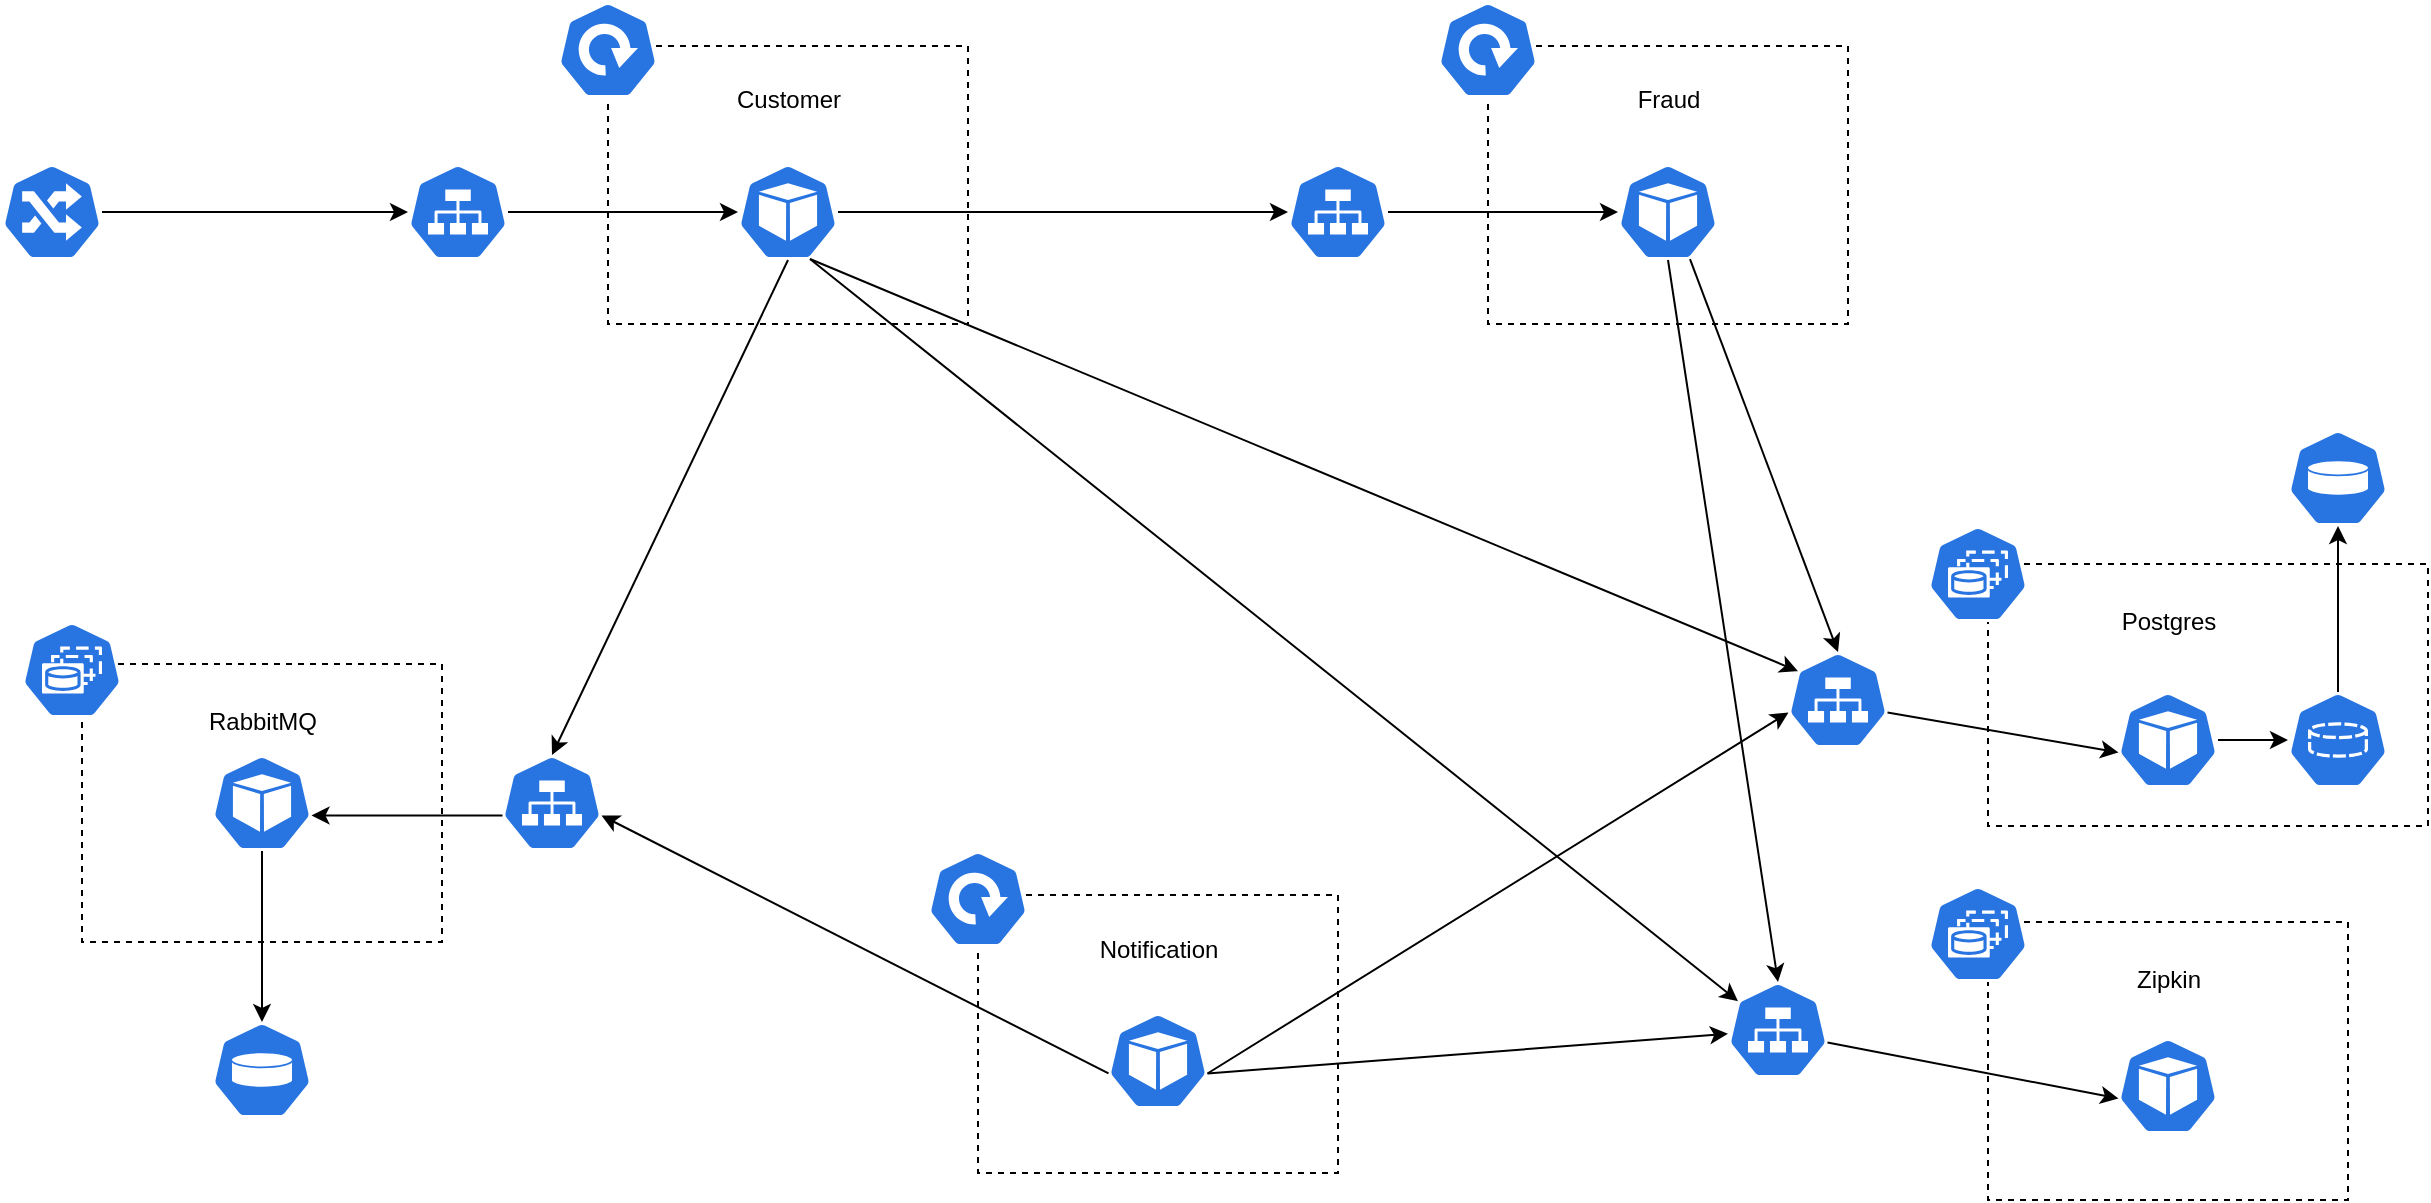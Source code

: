 <mxfile version="20.8.20" type="github">
  <diagram id="44d4Uxd3VFlmBvp8XSln" name="페이지-1">
    <mxGraphModel dx="1194" dy="-396" grid="1" gridSize="10" guides="1" tooltips="1" connect="1" arrows="1" fold="1" page="1" pageScale="1" pageWidth="827" pageHeight="1169" math="0" shadow="0">
      <root>
        <mxCell id="0" />
        <mxCell id="1" parent="0" />
        <mxCell id="7wl6mXjxthsMlMUcTQdT-50" value="" style="edgeStyle=orthogonalEdgeStyle;rounded=0;orthogonalLoop=1;jettySize=auto;html=1;" parent="1" source="7wl6mXjxthsMlMUcTQdT-1" target="7wl6mXjxthsMlMUcTQdT-27" edge="1">
          <mxGeometry relative="1" as="geometry" />
        </mxCell>
        <mxCell id="7wl6mXjxthsMlMUcTQdT-1" value="" style="sketch=0;html=1;dashed=0;whitespace=wrap;fillColor=#2875E2;strokeColor=#ffffff;points=[[0.005,0.63,0],[0.1,0.2,0],[0.9,0.2,0],[0.5,0,0],[0.995,0.63,0],[0.72,0.99,0],[0.5,1,0],[0.28,0.99,0]];shape=mxgraph.kubernetes.icon;prIcon=ing" parent="1" vertex="1">
          <mxGeometry x="150" y="1411" width="50" height="48" as="geometry" />
        </mxCell>
        <mxCell id="7wl6mXjxthsMlMUcTQdT-6" value="" style="sketch=0;html=1;dashed=0;whitespace=wrap;fillColor=#2875E2;strokeColor=#ffffff;points=[[0.005,0.63,0],[0.1,0.2,0],[0.9,0.2,0],[0.5,0,0],[0.995,0.63,0],[0.72,0.99,0],[0.5,1,0],[0.28,0.99,0]];shape=mxgraph.kubernetes.icon;prIcon=pv" parent="1" vertex="1">
          <mxGeometry x="255" y="1840" width="50" height="48" as="geometry" />
        </mxCell>
        <mxCell id="7wl6mXjxthsMlMUcTQdT-25" value="" style="group" parent="1" vertex="1" connectable="0">
          <mxGeometry x="353" y="1330" width="280" height="161" as="geometry" />
        </mxCell>
        <mxCell id="7wl6mXjxthsMlMUcTQdT-26" value="" style="rounded=0;whiteSpace=wrap;html=1;fillColor=none;dashed=1;" parent="7wl6mXjxthsMlMUcTQdT-25" vertex="1">
          <mxGeometry x="100" y="22" width="180" height="139" as="geometry" />
        </mxCell>
        <mxCell id="7wl6mXjxthsMlMUcTQdT-52" value="" style="edgeStyle=orthogonalEdgeStyle;rounded=0;orthogonalLoop=1;jettySize=auto;html=1;" parent="7wl6mXjxthsMlMUcTQdT-25" source="7wl6mXjxthsMlMUcTQdT-27" target="7wl6mXjxthsMlMUcTQdT-28" edge="1">
          <mxGeometry relative="1" as="geometry" />
        </mxCell>
        <mxCell id="7wl6mXjxthsMlMUcTQdT-27" value="" style="sketch=0;html=1;dashed=0;whitespace=wrap;fillColor=#2875E2;strokeColor=#ffffff;points=[[0.005,0.63,0],[0.1,0.2,0],[0.9,0.2,0],[0.5,0,0],[0.995,0.63,0],[0.72,0.99,0],[0.5,1,0],[0.28,0.99,0]];shape=mxgraph.kubernetes.icon;prIcon=svc" parent="7wl6mXjxthsMlMUcTQdT-25" vertex="1">
          <mxGeometry y="81" width="50" height="48" as="geometry" />
        </mxCell>
        <mxCell id="7wl6mXjxthsMlMUcTQdT-28" value="" style="sketch=0;html=1;dashed=0;whitespace=wrap;fillColor=#2875E2;strokeColor=#ffffff;points=[[0.005,0.63,0],[0.1,0.2,0],[0.9,0.2,0],[0.5,0,0],[0.995,0.63,0],[0.72,0.99,0],[0.5,1,0],[0.28,0.99,0]];shape=mxgraph.kubernetes.icon;prIcon=pod" parent="7wl6mXjxthsMlMUcTQdT-25" vertex="1">
          <mxGeometry x="165" y="81" width="50" height="48" as="geometry" />
        </mxCell>
        <mxCell id="7wl6mXjxthsMlMUcTQdT-29" value="" style="sketch=0;html=1;dashed=0;whitespace=wrap;fillColor=#2875E2;strokeColor=#ffffff;points=[[0.005,0.63,0],[0.1,0.2,0],[0.9,0.2,0],[0.5,0,0],[0.995,0.63,0],[0.72,0.99,0],[0.5,1,0],[0.28,0.99,0]];shape=mxgraph.kubernetes.icon;prIcon=deploy" parent="7wl6mXjxthsMlMUcTQdT-25" vertex="1">
          <mxGeometry x="75" width="50" height="48" as="geometry" />
        </mxCell>
        <mxCell id="7wl6mXjxthsMlMUcTQdT-30" value="Customer" style="text;html=1;align=center;verticalAlign=middle;resizable=0;points=[];autosize=1;strokeColor=none;fillColor=none;" parent="7wl6mXjxthsMlMUcTQdT-25" vertex="1">
          <mxGeometry x="150" y="34" width="80" height="30" as="geometry" />
        </mxCell>
        <mxCell id="7wl6mXjxthsMlMUcTQdT-31" value="" style="group" parent="1" vertex="1" connectable="0">
          <mxGeometry x="793" y="1330" width="280" height="161" as="geometry" />
        </mxCell>
        <mxCell id="7wl6mXjxthsMlMUcTQdT-32" value="" style="rounded=0;whiteSpace=wrap;html=1;fillColor=none;dashed=1;" parent="7wl6mXjxthsMlMUcTQdT-31" vertex="1">
          <mxGeometry x="100" y="22" width="180" height="139" as="geometry" />
        </mxCell>
        <mxCell id="7wl6mXjxthsMlMUcTQdT-53" value="" style="edgeStyle=orthogonalEdgeStyle;rounded=0;orthogonalLoop=1;jettySize=auto;html=1;" parent="7wl6mXjxthsMlMUcTQdT-31" source="7wl6mXjxthsMlMUcTQdT-33" target="7wl6mXjxthsMlMUcTQdT-34" edge="1">
          <mxGeometry relative="1" as="geometry" />
        </mxCell>
        <mxCell id="7wl6mXjxthsMlMUcTQdT-33" value="" style="sketch=0;html=1;dashed=0;whitespace=wrap;fillColor=#2875E2;strokeColor=#ffffff;points=[[0.005,0.63,0],[0.1,0.2,0],[0.9,0.2,0],[0.5,0,0],[0.995,0.63,0],[0.72,0.99,0],[0.5,1,0],[0.28,0.99,0]];shape=mxgraph.kubernetes.icon;prIcon=svc" parent="7wl6mXjxthsMlMUcTQdT-31" vertex="1">
          <mxGeometry y="81" width="50" height="48" as="geometry" />
        </mxCell>
        <mxCell id="7wl6mXjxthsMlMUcTQdT-34" value="" style="sketch=0;html=1;dashed=0;whitespace=wrap;fillColor=#2875E2;strokeColor=#ffffff;points=[[0.005,0.63,0],[0.1,0.2,0],[0.9,0.2,0],[0.5,0,0],[0.995,0.63,0],[0.72,0.99,0],[0.5,1,0],[0.28,0.99,0]];shape=mxgraph.kubernetes.icon;prIcon=pod" parent="7wl6mXjxthsMlMUcTQdT-31" vertex="1">
          <mxGeometry x="165" y="81" width="50" height="48" as="geometry" />
        </mxCell>
        <mxCell id="7wl6mXjxthsMlMUcTQdT-35" value="" style="sketch=0;html=1;dashed=0;whitespace=wrap;fillColor=#2875E2;strokeColor=#ffffff;points=[[0.005,0.63,0],[0.1,0.2,0],[0.9,0.2,0],[0.5,0,0],[0.995,0.63,0],[0.72,0.99,0],[0.5,1,0],[0.28,0.99,0]];shape=mxgraph.kubernetes.icon;prIcon=deploy" parent="7wl6mXjxthsMlMUcTQdT-31" vertex="1">
          <mxGeometry x="75" width="50" height="48" as="geometry" />
        </mxCell>
        <mxCell id="7wl6mXjxthsMlMUcTQdT-36" value="Fraud" style="text;html=1;align=center;verticalAlign=middle;resizable=0;points=[];autosize=1;strokeColor=none;fillColor=none;" parent="7wl6mXjxthsMlMUcTQdT-31" vertex="1">
          <mxGeometry x="165" y="34" width="50" height="30" as="geometry" />
        </mxCell>
        <mxCell id="7wl6mXjxthsMlMUcTQdT-43" value="" style="group" parent="1" vertex="1" connectable="0">
          <mxGeometry x="613" y="1754.5" width="205" height="161" as="geometry" />
        </mxCell>
        <mxCell id="7wl6mXjxthsMlMUcTQdT-38" value="" style="rounded=0;whiteSpace=wrap;html=1;fillColor=none;dashed=1;" parent="7wl6mXjxthsMlMUcTQdT-43" vertex="1">
          <mxGeometry x="25" y="22" width="180" height="139" as="geometry" />
        </mxCell>
        <mxCell id="7wl6mXjxthsMlMUcTQdT-40" value="" style="sketch=0;html=1;dashed=0;whitespace=wrap;fillColor=#2875E2;strokeColor=#ffffff;points=[[0.005,0.63,0],[0.1,0.2,0],[0.9,0.2,0],[0.5,0,0],[0.995,0.63,0],[0.72,0.99,0],[0.5,1,0],[0.28,0.99,0]];shape=mxgraph.kubernetes.icon;prIcon=pod" parent="7wl6mXjxthsMlMUcTQdT-43" vertex="1">
          <mxGeometry x="90" y="81" width="50" height="48" as="geometry" />
        </mxCell>
        <mxCell id="7wl6mXjxthsMlMUcTQdT-41" value="" style="sketch=0;html=1;dashed=0;whitespace=wrap;fillColor=#2875E2;strokeColor=#ffffff;points=[[0.005,0.63,0],[0.1,0.2,0],[0.9,0.2,0],[0.5,0,0],[0.995,0.63,0],[0.72,0.99,0],[0.5,1,0],[0.28,0.99,0]];shape=mxgraph.kubernetes.icon;prIcon=deploy" parent="7wl6mXjxthsMlMUcTQdT-43" vertex="1">
          <mxGeometry width="50" height="48" as="geometry" />
        </mxCell>
        <mxCell id="7wl6mXjxthsMlMUcTQdT-42" value="Notification" style="text;html=1;align=center;verticalAlign=middle;resizable=0;points=[];autosize=1;strokeColor=none;fillColor=none;" parent="7wl6mXjxthsMlMUcTQdT-43" vertex="1">
          <mxGeometry x="75" y="34" width="80" height="30" as="geometry" />
        </mxCell>
        <mxCell id="7wl6mXjxthsMlMUcTQdT-51" value="" style="edgeStyle=orthogonalEdgeStyle;rounded=0;orthogonalLoop=1;jettySize=auto;html=1;" parent="1" source="7wl6mXjxthsMlMUcTQdT-28" target="7wl6mXjxthsMlMUcTQdT-33" edge="1">
          <mxGeometry relative="1" as="geometry" />
        </mxCell>
        <mxCell id="7wl6mXjxthsMlMUcTQdT-58" value="" style="endArrow=classic;html=1;rounded=0;exitX=0.5;exitY=1;exitDx=0;exitDy=0;exitPerimeter=0;entryX=0.5;entryY=0;entryDx=0;entryDy=0;entryPerimeter=0;" parent="1" source="7wl6mXjxthsMlMUcTQdT-28" target="7wl6mXjxthsMlMUcTQdT-3" edge="1">
          <mxGeometry width="50" height="50" relative="1" as="geometry">
            <mxPoint x="293" y="1630" as="sourcePoint" />
            <mxPoint x="343" y="1580" as="targetPoint" />
          </mxGeometry>
        </mxCell>
        <mxCell id="7wl6mXjxthsMlMUcTQdT-63" value="" style="endArrow=classic;html=1;rounded=0;exitX=0.005;exitY=0.63;exitDx=0;exitDy=0;exitPerimeter=0;entryX=0.995;entryY=0.63;entryDx=0;entryDy=0;entryPerimeter=0;" parent="1" source="7wl6mXjxthsMlMUcTQdT-40" target="7wl6mXjxthsMlMUcTQdT-3" edge="1">
          <mxGeometry width="50" height="50" relative="1" as="geometry">
            <mxPoint x="393.25" y="1746.74" as="sourcePoint" />
            <mxPoint x="297.75" y="1746.74" as="targetPoint" />
          </mxGeometry>
        </mxCell>
        <mxCell id="7wl6mXjxthsMlMUcTQdT-75" value="" style="endArrow=classic;html=1;rounded=0;exitX=0.72;exitY=0.99;exitDx=0;exitDy=0;exitPerimeter=0;entryX=0.1;entryY=0.2;entryDx=0;entryDy=0;entryPerimeter=0;" parent="1" source="7wl6mXjxthsMlMUcTQdT-28" target="7wl6mXjxthsMlMUcTQdT-74" edge="1">
          <mxGeometry width="50" height="50" relative="1" as="geometry">
            <mxPoint x="553" y="1469" as="sourcePoint" />
            <mxPoint x="418" y="1716.5" as="targetPoint" />
          </mxGeometry>
        </mxCell>
        <mxCell id="7wl6mXjxthsMlMUcTQdT-76" value="" style="endArrow=classic;html=1;rounded=0;exitX=0.72;exitY=0.99;exitDx=0;exitDy=0;exitPerimeter=0;entryX=0.1;entryY=0.2;entryDx=0;entryDy=0;entryPerimeter=0;" parent="1" source="7wl6mXjxthsMlMUcTQdT-28" target="7wl6mXjxthsMlMUcTQdT-73" edge="1">
          <mxGeometry width="50" height="50" relative="1" as="geometry">
            <mxPoint x="564" y="1468.52" as="sourcePoint" />
            <mxPoint x="1023.25" y="1860.24" as="targetPoint" />
          </mxGeometry>
        </mxCell>
        <mxCell id="7wl6mXjxthsMlMUcTQdT-88" value="" style="endArrow=classic;html=1;rounded=0;exitX=0.72;exitY=0.99;exitDx=0;exitDy=0;exitPerimeter=0;entryX=0.5;entryY=0;entryDx=0;entryDy=0;entryPerimeter=0;" parent="1" source="7wl6mXjxthsMlMUcTQdT-34" target="7wl6mXjxthsMlMUcTQdT-73" edge="1">
          <mxGeometry width="50" height="50" relative="1" as="geometry">
            <mxPoint x="564" y="1468.52" as="sourcePoint" />
            <mxPoint x="1023.25" y="1697.24" as="targetPoint" />
          </mxGeometry>
        </mxCell>
        <mxCell id="7wl6mXjxthsMlMUcTQdT-89" value="" style="endArrow=classic;html=1;rounded=0;exitX=0.995;exitY=0.63;exitDx=0;exitDy=0;exitPerimeter=0;entryX=0.005;entryY=0.63;entryDx=0;entryDy=0;entryPerimeter=0;" parent="1" source="7wl6mXjxthsMlMUcTQdT-40" target="7wl6mXjxthsMlMUcTQdT-73" edge="1">
          <mxGeometry width="50" height="50" relative="1" as="geometry">
            <mxPoint x="713.25" y="1875.74" as="sourcePoint" />
            <mxPoint x="442.75" y="1746.74" as="targetPoint" />
          </mxGeometry>
        </mxCell>
        <mxCell id="7wl6mXjxthsMlMUcTQdT-90" value="" style="endArrow=classic;html=1;rounded=0;entryX=0.5;entryY=0;entryDx=0;entryDy=0;entryPerimeter=0;exitX=0.5;exitY=1;exitDx=0;exitDy=0;exitPerimeter=0;" parent="1" source="7wl6mXjxthsMlMUcTQdT-34" target="7wl6mXjxthsMlMUcTQdT-74" edge="1">
          <mxGeometry width="50" height="50" relative="1" as="geometry">
            <mxPoint x="1003" y="1470" as="sourcePoint" />
            <mxPoint x="1078" y="1665" as="targetPoint" />
          </mxGeometry>
        </mxCell>
        <mxCell id="7wl6mXjxthsMlMUcTQdT-91" value="" style="endArrow=classic;html=1;rounded=0;exitX=0.995;exitY=0.63;exitDx=0;exitDy=0;exitPerimeter=0;" parent="1" source="7wl6mXjxthsMlMUcTQdT-40" target="7wl6mXjxthsMlMUcTQdT-74" edge="1">
          <mxGeometry width="50" height="50" relative="1" as="geometry">
            <mxPoint x="762.75" y="1875.74" as="sourcePoint" />
            <mxPoint x="1053.25" y="1695.24" as="targetPoint" />
          </mxGeometry>
        </mxCell>
        <mxCell id="7wl6mXjxthsMlMUcTQdT-93" value="" style="group" parent="1" vertex="1" connectable="0">
          <mxGeometry x="160" y="1640" width="290" height="160" as="geometry" />
        </mxCell>
        <mxCell id="7wl6mXjxthsMlMUcTQdT-59" value="" style="rounded=0;whiteSpace=wrap;html=1;fillColor=none;dashed=1;" parent="7wl6mXjxthsMlMUcTQdT-93" vertex="1">
          <mxGeometry x="30" y="21" width="180" height="139" as="geometry" />
        </mxCell>
        <mxCell id="7wl6mXjxthsMlMUcTQdT-3" value="" style="sketch=0;html=1;dashed=0;whitespace=wrap;fillColor=#2875E2;strokeColor=#ffffff;points=[[0.005,0.63,0],[0.1,0.2,0],[0.9,0.2,0],[0.5,0,0],[0.995,0.63,0],[0.72,0.99,0],[0.5,1,0],[0.28,0.99,0]];shape=mxgraph.kubernetes.icon;prIcon=svc" parent="7wl6mXjxthsMlMUcTQdT-93" vertex="1">
          <mxGeometry x="240" y="66.5" width="50" height="48" as="geometry" />
        </mxCell>
        <mxCell id="7wl6mXjxthsMlMUcTQdT-60" value="" style="sketch=0;html=1;dashed=0;whitespace=wrap;fillColor=#2875E2;strokeColor=#ffffff;points=[[0.005,0.63,0],[0.1,0.2,0],[0.9,0.2,0],[0.5,0,0],[0.995,0.63,0],[0.72,0.99,0],[0.5,1,0],[0.28,0.99,0]];shape=mxgraph.kubernetes.icon;prIcon=pod" parent="7wl6mXjxthsMlMUcTQdT-93" vertex="1">
          <mxGeometry x="95" y="66.5" width="50" height="48" as="geometry" />
        </mxCell>
        <mxCell id="7wl6mXjxthsMlMUcTQdT-61" value="" style="sketch=0;html=1;dashed=0;whitespace=wrap;fillColor=#2875E2;strokeColor=#ffffff;points=[[0.005,0.63,0],[0.1,0.2,0],[0.9,0.2,0],[0.5,0,0],[0.995,0.63,0],[0.72,0.99,0],[0.5,1,0],[0.28,0.99,0]];shape=mxgraph.kubernetes.icon;prIcon=sts" parent="7wl6mXjxthsMlMUcTQdT-93" vertex="1">
          <mxGeometry width="50" height="48" as="geometry" />
        </mxCell>
        <mxCell id="7wl6mXjxthsMlMUcTQdT-64" value="RabbitMQ" style="text;html=1;align=center;verticalAlign=middle;resizable=0;points=[];autosize=1;strokeColor=none;fillColor=none;" parent="7wl6mXjxthsMlMUcTQdT-93" vertex="1">
          <mxGeometry x="80" y="35" width="80" height="30" as="geometry" />
        </mxCell>
        <mxCell id="7wl6mXjxthsMlMUcTQdT-62" value="" style="endArrow=classic;html=1;rounded=0;exitX=0.005;exitY=0.63;exitDx=0;exitDy=0;exitPerimeter=0;entryX=0.995;entryY=0.63;entryDx=0;entryDy=0;entryPerimeter=0;" parent="7wl6mXjxthsMlMUcTQdT-93" source="7wl6mXjxthsMlMUcTQdT-3" target="7wl6mXjxthsMlMUcTQdT-60" edge="1">
          <mxGeometry width="50" height="50" relative="1" as="geometry">
            <mxPoint x="670" y="1580" as="sourcePoint" />
            <mxPoint x="720" y="1430" as="targetPoint" />
          </mxGeometry>
        </mxCell>
        <mxCell id="7wl6mXjxthsMlMUcTQdT-98" value="" style="group" parent="1" vertex="1" connectable="0">
          <mxGeometry x="1013" y="1772" width="310" height="157" as="geometry" />
        </mxCell>
        <mxCell id="7wl6mXjxthsMlMUcTQdT-80" value="" style="rounded=0;whiteSpace=wrap;html=1;fillColor=none;dashed=1;" parent="7wl6mXjxthsMlMUcTQdT-98" vertex="1">
          <mxGeometry x="130" y="18" width="180" height="139" as="geometry" />
        </mxCell>
        <mxCell id="7wl6mXjxthsMlMUcTQdT-74" value="" style="sketch=0;html=1;dashed=0;whitespace=wrap;fillColor=#2875E2;strokeColor=#ffffff;points=[[0.005,0.63,0],[0.1,0.2,0],[0.9,0.2,0],[0.5,0,0],[0.995,0.63,0],[0.72,0.99,0],[0.5,1,0],[0.28,0.99,0]];shape=mxgraph.kubernetes.icon;prIcon=svc" parent="7wl6mXjxthsMlMUcTQdT-98" vertex="1">
          <mxGeometry y="48" width="50" height="48" as="geometry" />
        </mxCell>
        <mxCell id="7wl6mXjxthsMlMUcTQdT-81" value="Zipkin" style="text;html=1;align=center;verticalAlign=middle;resizable=0;points=[];autosize=1;strokeColor=none;fillColor=none;" parent="7wl6mXjxthsMlMUcTQdT-98" vertex="1">
          <mxGeometry x="190" y="32" width="60" height="30" as="geometry" />
        </mxCell>
        <mxCell id="7wl6mXjxthsMlMUcTQdT-83" value="" style="sketch=0;html=1;dashed=0;whitespace=wrap;fillColor=#2875E2;strokeColor=#ffffff;points=[[0.005,0.63,0],[0.1,0.2,0],[0.9,0.2,0],[0.5,0,0],[0.995,0.63,0],[0.72,0.99,0],[0.5,1,0],[0.28,0.99,0]];shape=mxgraph.kubernetes.icon;prIcon=pod" parent="7wl6mXjxthsMlMUcTQdT-98" vertex="1">
          <mxGeometry x="195" y="76" width="50" height="48" as="geometry" />
        </mxCell>
        <mxCell id="7wl6mXjxthsMlMUcTQdT-87" value="" style="sketch=0;html=1;dashed=0;whitespace=wrap;fillColor=#2875E2;strokeColor=#ffffff;points=[[0.005,0.63,0],[0.1,0.2,0],[0.9,0.2,0],[0.5,0,0],[0.995,0.63,0],[0.72,0.99,0],[0.5,1,0],[0.28,0.99,0]];shape=mxgraph.kubernetes.icon;prIcon=sts" parent="7wl6mXjxthsMlMUcTQdT-98" vertex="1">
          <mxGeometry x="100" width="50" height="48" as="geometry" />
        </mxCell>
        <mxCell id="7wl6mXjxthsMlMUcTQdT-85" value="" style="endArrow=classic;html=1;rounded=0;exitX=0.995;exitY=0.63;exitDx=0;exitDy=0;exitPerimeter=0;entryX=0.005;entryY=0.63;entryDx=0;entryDy=0;entryPerimeter=0;" parent="7wl6mXjxthsMlMUcTQdT-98" source="7wl6mXjxthsMlMUcTQdT-74" target="7wl6mXjxthsMlMUcTQdT-83" edge="1">
          <mxGeometry width="50" height="50" relative="1" as="geometry">
            <mxPoint x="1449.75" y="1547.24" as="sourcePoint" />
            <mxPoint x="1595.25" y="1565.24" as="targetPoint" />
          </mxGeometry>
        </mxCell>
        <mxCell id="7wl6mXjxthsMlMUcTQdT-99" value="" style="group" parent="1" vertex="1" connectable="0">
          <mxGeometry x="1043" y="1592" width="320" height="158" as="geometry" />
        </mxCell>
        <mxCell id="7wl6mXjxthsMlMUcTQdT-77" value="" style="rounded=0;whiteSpace=wrap;html=1;fillColor=none;dashed=1;" parent="7wl6mXjxthsMlMUcTQdT-99" vertex="1">
          <mxGeometry x="100" y="19" width="220" height="131" as="geometry" />
        </mxCell>
        <mxCell id="7wl6mXjxthsMlMUcTQdT-73" value="" style="sketch=0;html=1;dashed=0;whitespace=wrap;fillColor=#2875E2;strokeColor=#ffffff;points=[[0.005,0.63,0],[0.1,0.2,0],[0.9,0.2,0],[0.5,0,0],[0.995,0.63,0],[0.72,0.99,0],[0.5,1,0],[0.28,0.99,0]];shape=mxgraph.kubernetes.icon;prIcon=svc" parent="7wl6mXjxthsMlMUcTQdT-99" vertex="1">
          <mxGeometry y="63" width="50" height="48" as="geometry" />
        </mxCell>
        <mxCell id="7wl6mXjxthsMlMUcTQdT-78" value="Postgres" style="text;html=1;align=center;verticalAlign=middle;resizable=0;points=[];autosize=1;strokeColor=none;fillColor=none;" parent="7wl6mXjxthsMlMUcTQdT-99" vertex="1">
          <mxGeometry x="155" y="33" width="70" height="30" as="geometry" />
        </mxCell>
        <mxCell id="7wl6mXjxthsMlMUcTQdT-109" value="" style="edgeStyle=orthogonalEdgeStyle;rounded=0;orthogonalLoop=1;jettySize=auto;html=1;" parent="7wl6mXjxthsMlMUcTQdT-99" source="7wl6mXjxthsMlMUcTQdT-82" target="7wl6mXjxthsMlMUcTQdT-108" edge="1">
          <mxGeometry relative="1" as="geometry" />
        </mxCell>
        <mxCell id="7wl6mXjxthsMlMUcTQdT-82" value="" style="sketch=0;html=1;dashed=0;whitespace=wrap;fillColor=#2875E2;strokeColor=#ffffff;points=[[0.005,0.63,0],[0.1,0.2,0],[0.9,0.2,0],[0.5,0,0],[0.995,0.63,0],[0.72,0.99,0],[0.5,1,0],[0.28,0.99,0]];shape=mxgraph.kubernetes.icon;prIcon=pod" parent="7wl6mXjxthsMlMUcTQdT-99" vertex="1">
          <mxGeometry x="165" y="83" width="50" height="48" as="geometry" />
        </mxCell>
        <mxCell id="7wl6mXjxthsMlMUcTQdT-86" value="" style="sketch=0;html=1;dashed=0;whitespace=wrap;fillColor=#2875E2;strokeColor=#ffffff;points=[[0.005,0.63,0],[0.1,0.2,0],[0.9,0.2,0],[0.5,0,0],[0.995,0.63,0],[0.72,0.99,0],[0.5,1,0],[0.28,0.99,0]];shape=mxgraph.kubernetes.icon;prIcon=sts" parent="7wl6mXjxthsMlMUcTQdT-99" vertex="1">
          <mxGeometry x="70" width="50" height="48" as="geometry" />
        </mxCell>
        <mxCell id="7wl6mXjxthsMlMUcTQdT-84" value="" style="endArrow=classic;html=1;rounded=0;exitX=0.995;exitY=0.63;exitDx=0;exitDy=0;exitPerimeter=0;entryX=0.005;entryY=0.63;entryDx=0;entryDy=0;entryPerimeter=0;" parent="7wl6mXjxthsMlMUcTQdT-99" source="7wl6mXjxthsMlMUcTQdT-73" target="7wl6mXjxthsMlMUcTQdT-82" edge="1">
          <mxGeometry width="50" height="50" relative="1" as="geometry">
            <mxPoint x="941" y="1318.52" as="sourcePoint" />
            <mxPoint x="1400.25" y="1547.24" as="targetPoint" />
          </mxGeometry>
        </mxCell>
        <mxCell id="7wl6mXjxthsMlMUcTQdT-108" value="" style="sketch=0;html=1;dashed=0;whitespace=wrap;fillColor=#2875E2;strokeColor=#ffffff;points=[[0.005,0.63,0],[0.1,0.2,0],[0.9,0.2,0],[0.5,0,0],[0.995,0.63,0],[0.72,0.99,0],[0.5,1,0],[0.28,0.99,0]];shape=mxgraph.kubernetes.icon;prIcon=pvc" parent="7wl6mXjxthsMlMUcTQdT-99" vertex="1">
          <mxGeometry x="250" y="83" width="50" height="48" as="geometry" />
        </mxCell>
        <mxCell id="7wl6mXjxthsMlMUcTQdT-100" value="" style="edgeStyle=orthogonalEdgeStyle;rounded=0;orthogonalLoop=1;jettySize=auto;html=1;" parent="1" source="7wl6mXjxthsMlMUcTQdT-60" target="7wl6mXjxthsMlMUcTQdT-6" edge="1">
          <mxGeometry relative="1" as="geometry" />
        </mxCell>
        <mxCell id="7wl6mXjxthsMlMUcTQdT-110" value="" style="sketch=0;html=1;dashed=0;whitespace=wrap;fillColor=#2875E2;strokeColor=#ffffff;points=[[0.005,0.63,0],[0.1,0.2,0],[0.9,0.2,0],[0.5,0,0],[0.995,0.63,0],[0.72,0.99,0],[0.5,1,0],[0.28,0.99,0]];shape=mxgraph.kubernetes.icon;prIcon=pv" parent="1" vertex="1">
          <mxGeometry x="1293" y="1544" width="50" height="48" as="geometry" />
        </mxCell>
        <mxCell id="7wl6mXjxthsMlMUcTQdT-111" value="" style="edgeStyle=orthogonalEdgeStyle;rounded=0;orthogonalLoop=1;jettySize=auto;html=1;" parent="1" source="7wl6mXjxthsMlMUcTQdT-108" target="7wl6mXjxthsMlMUcTQdT-110" edge="1">
          <mxGeometry relative="1" as="geometry" />
        </mxCell>
      </root>
    </mxGraphModel>
  </diagram>
</mxfile>
